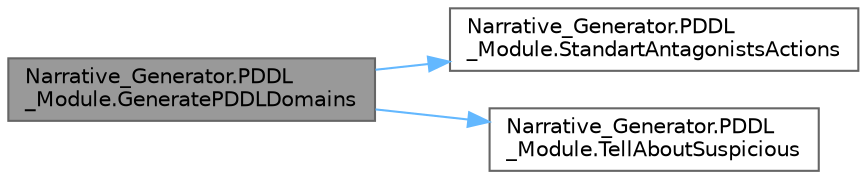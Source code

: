 digraph "Narrative_Generator.PDDL_Module.GeneratePDDLDomains"
{
 // LATEX_PDF_SIZE
  bgcolor="transparent";
  edge [fontname=Helvetica,fontsize=10,labelfontname=Helvetica,labelfontsize=10];
  node [fontname=Helvetica,fontsize=10,shape=box,height=0.2,width=0.4];
  rankdir="LR";
  Node1 [label="Narrative_Generator.PDDL\l_Module.GeneratePDDLDomains",height=0.2,width=0.4,color="gray40", fillcolor="grey60", style="filled", fontcolor="black",tooltip="A method that generates a planning domain, based on the story world, in the PDDL language."];
  Node1 -> Node2 [color="steelblue1",style="solid"];
  Node2 [label="Narrative_Generator.PDDL\l_Module.StandartAntagonistsActions",height=0.2,width=0.4,color="grey40", fillcolor="white", style="filled",URL="$class_narrative___generator_1_1_p_d_d_l___module.html#a0c0005e2f6c1cb04d4bdae2d1ac9ea10",tooltip="A method that writes the standard actions of an antagonist to a file."];
  Node1 -> Node3 [color="steelblue1",style="solid"];
  Node3 [label="Narrative_Generator.PDDL\l_Module.TellAboutSuspicious",height=0.2,width=0.4,color="grey40", fillcolor="white", style="filled",URL="$class_narrative___generator_1_1_p_d_d_l___module.html#a96289270002af4b874c70b2313d7eac4",tooltip="The method that writes the action of the antagonist to the file - \"tell about a suspicious\"."];
}
